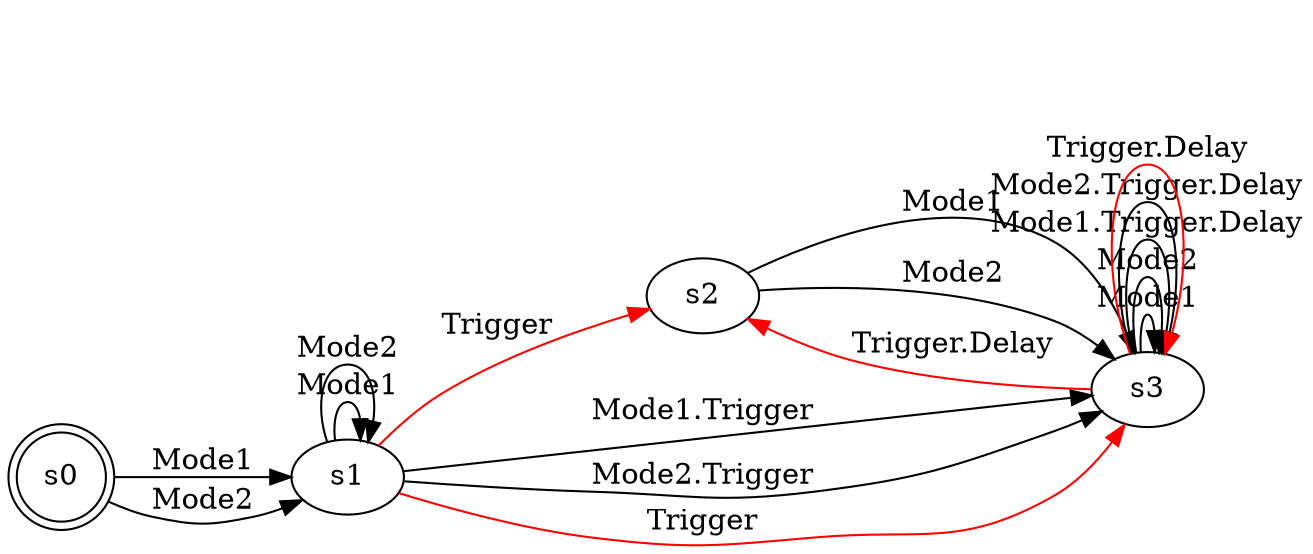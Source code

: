 digraph modes { 
  rankdir="LR"
  s0 [ shape="doublecircle" ]
  s0->s1 [
    label= "Mode1"
  ] ;
  s0->s1 [
    label= "Mode2"
  ] ;
  s1->s1 [
    label= "Mode1"
  ] ;
  s1->s1 [
    label= "Mode2"
  ] ;
  s1->s2 [
    color = "red"label= "Trigger"
  ] ;
  s1->s3 [
    label= "Mode1.Trigger"
  ] ;
  s1->s3 [
    label= "Mode2.Trigger"
  ] ;
  s1->s3 [
    color = "red"label= "Trigger"
  ] ;
  s2->s3 [
    label= "Mode1"
  ] ;
  s2->s3 [
    label= "Mode2"
  ] ;
  s3->s3 [
    label= "Mode1"
  ] ;
  s3->s3 [
    label= "Mode2"
  ] ;
  s3->s2 [
    color = "red"label= "Trigger.Delay"
  ] ;
  s3->s3 [
    label= "Mode1.Trigger.Delay"
  ] ;
  s3->s3 [
    label= "Mode2.Trigger.Delay"
  ] ;
  s3->s3 [
    color = "red"label= "Trigger.Delay"
  ] ;
}

